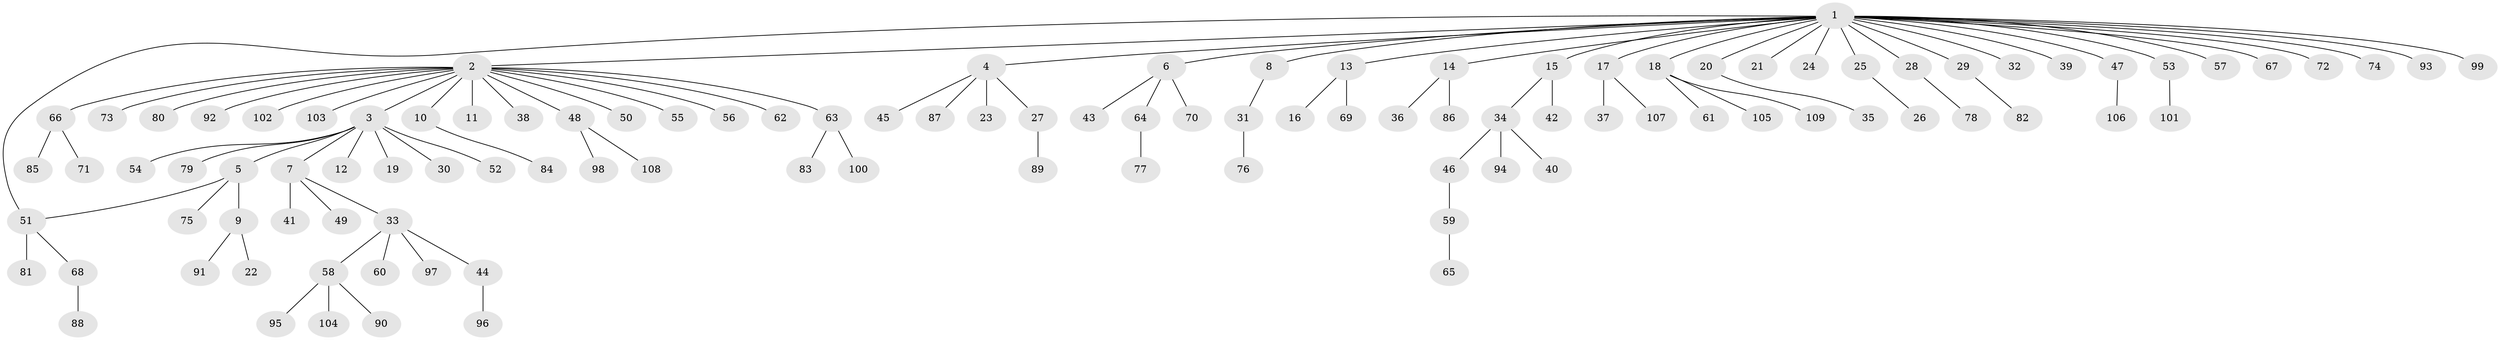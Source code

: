 // coarse degree distribution, {26: 0.012345679012345678, 16: 0.012345679012345678, 11: 0.012345679012345678, 4: 0.012345679012345678, 6: 0.012345679012345678, 3: 0.04938271604938271, 2: 0.13580246913580246, 1: 0.7407407407407407, 5: 0.012345679012345678}
// Generated by graph-tools (version 1.1) at 2025/41/03/06/25 10:41:48]
// undirected, 109 vertices, 109 edges
graph export_dot {
graph [start="1"]
  node [color=gray90,style=filled];
  1;
  2;
  3;
  4;
  5;
  6;
  7;
  8;
  9;
  10;
  11;
  12;
  13;
  14;
  15;
  16;
  17;
  18;
  19;
  20;
  21;
  22;
  23;
  24;
  25;
  26;
  27;
  28;
  29;
  30;
  31;
  32;
  33;
  34;
  35;
  36;
  37;
  38;
  39;
  40;
  41;
  42;
  43;
  44;
  45;
  46;
  47;
  48;
  49;
  50;
  51;
  52;
  53;
  54;
  55;
  56;
  57;
  58;
  59;
  60;
  61;
  62;
  63;
  64;
  65;
  66;
  67;
  68;
  69;
  70;
  71;
  72;
  73;
  74;
  75;
  76;
  77;
  78;
  79;
  80;
  81;
  82;
  83;
  84;
  85;
  86;
  87;
  88;
  89;
  90;
  91;
  92;
  93;
  94;
  95;
  96;
  97;
  98;
  99;
  100;
  101;
  102;
  103;
  104;
  105;
  106;
  107;
  108;
  109;
  1 -- 2;
  1 -- 4;
  1 -- 6;
  1 -- 8;
  1 -- 13;
  1 -- 14;
  1 -- 15;
  1 -- 17;
  1 -- 18;
  1 -- 20;
  1 -- 21;
  1 -- 24;
  1 -- 25;
  1 -- 28;
  1 -- 29;
  1 -- 32;
  1 -- 39;
  1 -- 47;
  1 -- 51;
  1 -- 53;
  1 -- 57;
  1 -- 67;
  1 -- 72;
  1 -- 74;
  1 -- 93;
  1 -- 99;
  2 -- 3;
  2 -- 10;
  2 -- 11;
  2 -- 38;
  2 -- 48;
  2 -- 50;
  2 -- 55;
  2 -- 56;
  2 -- 62;
  2 -- 63;
  2 -- 66;
  2 -- 73;
  2 -- 80;
  2 -- 92;
  2 -- 102;
  2 -- 103;
  3 -- 5;
  3 -- 7;
  3 -- 12;
  3 -- 19;
  3 -- 30;
  3 -- 52;
  3 -- 54;
  3 -- 79;
  4 -- 23;
  4 -- 27;
  4 -- 45;
  4 -- 87;
  5 -- 9;
  5 -- 51;
  5 -- 75;
  6 -- 43;
  6 -- 64;
  6 -- 70;
  7 -- 33;
  7 -- 41;
  7 -- 49;
  8 -- 31;
  9 -- 22;
  9 -- 91;
  10 -- 84;
  13 -- 16;
  13 -- 69;
  14 -- 36;
  14 -- 86;
  15 -- 34;
  15 -- 42;
  17 -- 37;
  17 -- 107;
  18 -- 61;
  18 -- 105;
  18 -- 109;
  20 -- 35;
  25 -- 26;
  27 -- 89;
  28 -- 78;
  29 -- 82;
  31 -- 76;
  33 -- 44;
  33 -- 58;
  33 -- 60;
  33 -- 97;
  34 -- 40;
  34 -- 46;
  34 -- 94;
  44 -- 96;
  46 -- 59;
  47 -- 106;
  48 -- 98;
  48 -- 108;
  51 -- 68;
  51 -- 81;
  53 -- 101;
  58 -- 90;
  58 -- 95;
  58 -- 104;
  59 -- 65;
  63 -- 83;
  63 -- 100;
  64 -- 77;
  66 -- 71;
  66 -- 85;
  68 -- 88;
}
